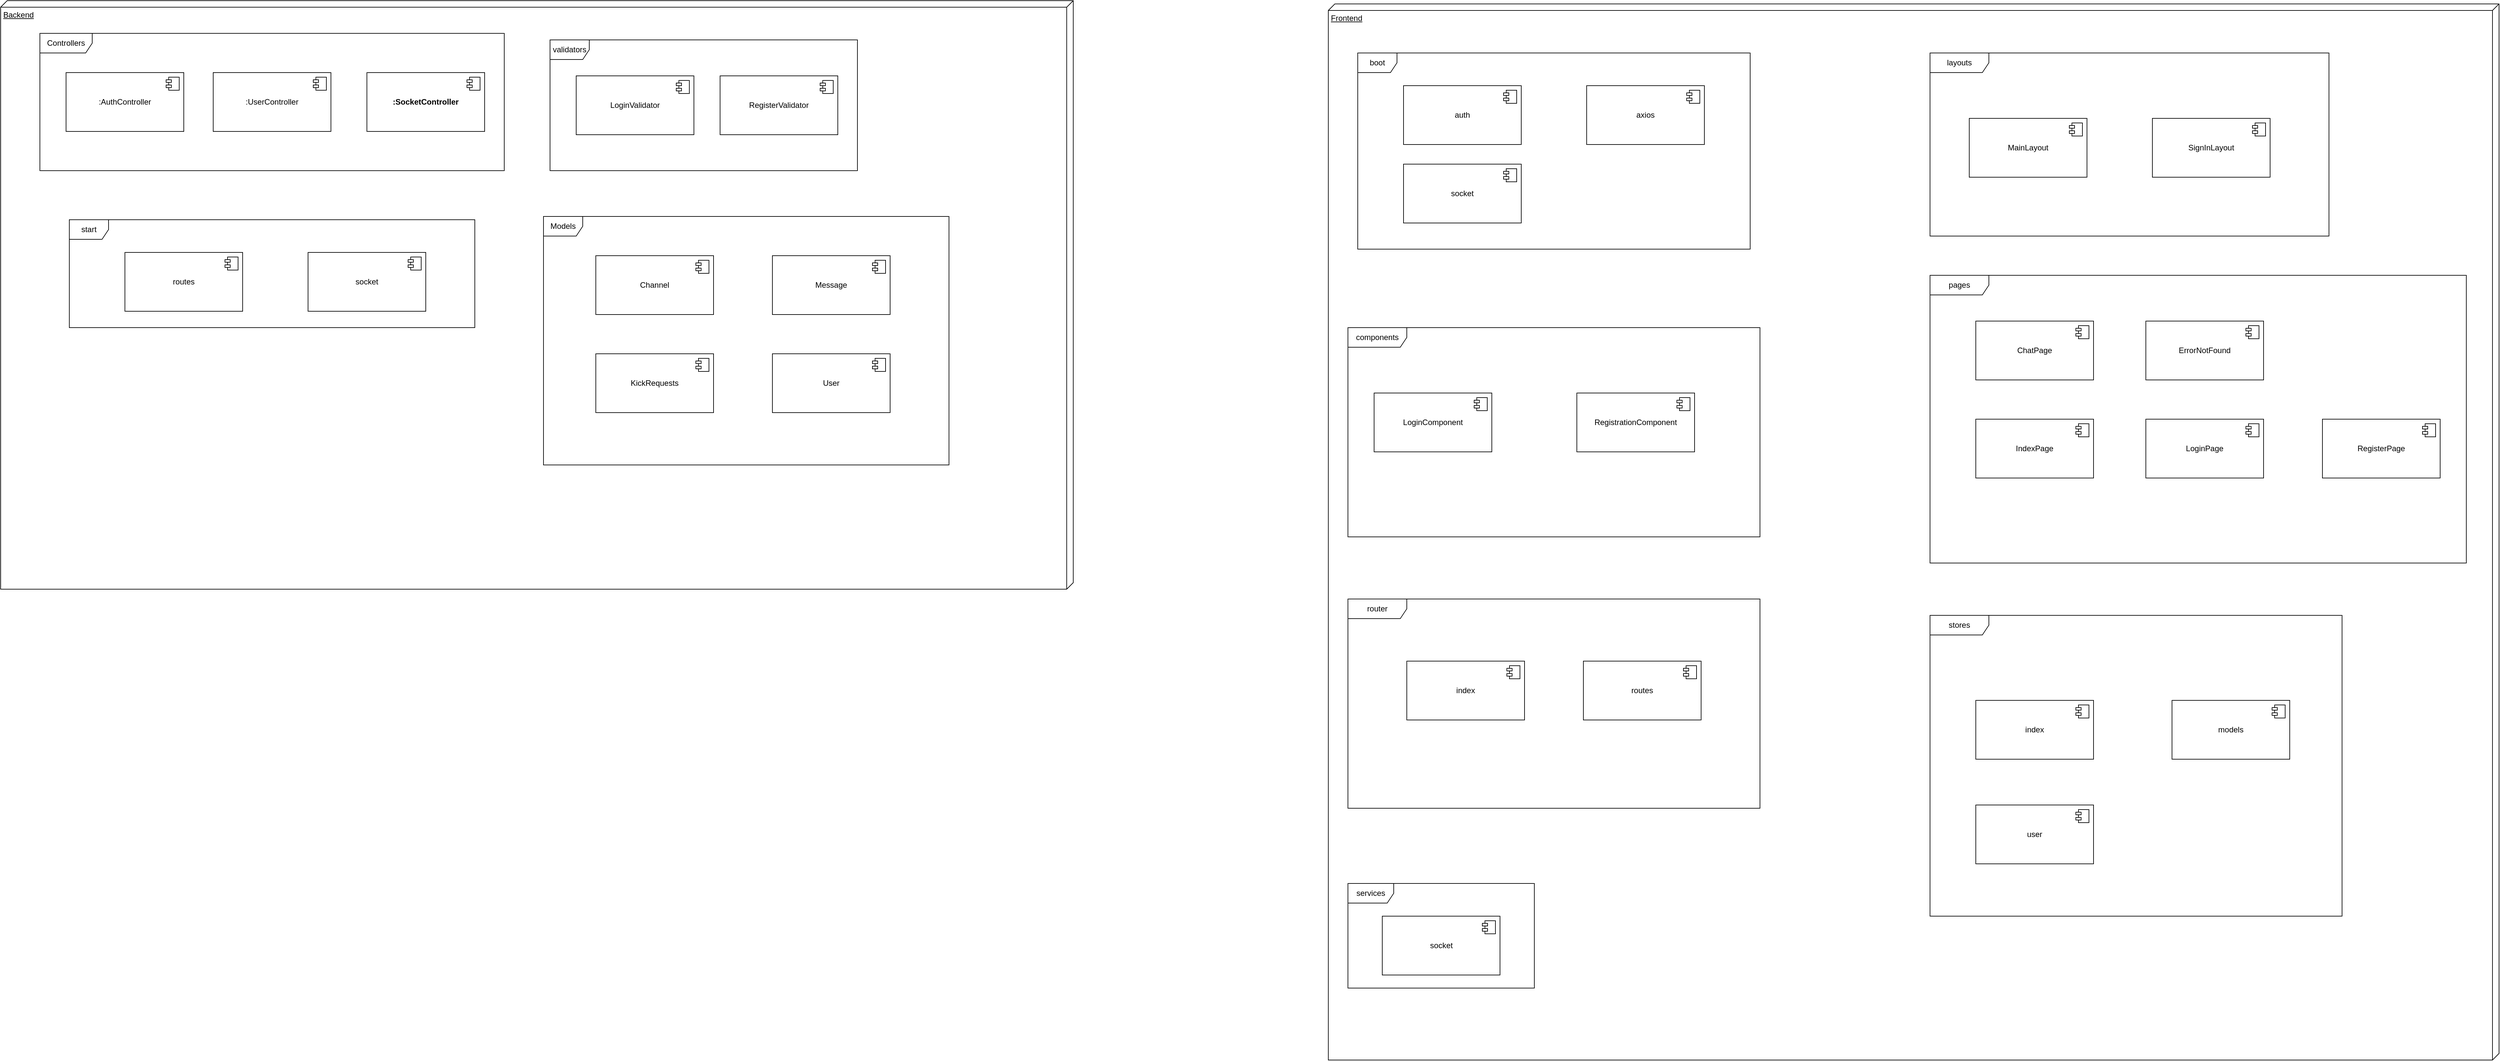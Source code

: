 <mxfile version="25.0.2">
  <diagram name="Page-1" id="5f0bae14-7c28-e335-631c-24af17079c00">
    <mxGraphModel dx="2787" dy="1040" grid="1" gridSize="10" guides="1" tooltips="1" connect="1" arrows="1" fold="1" page="1" pageScale="1" pageWidth="1100" pageHeight="850" background="none" math="0" shadow="0">
      <root>
        <mxCell id="0" />
        <mxCell id="1" parent="0" />
        <mxCell id="SMoRPLcalm1Vx6kDPG9F-9" value="Backend" style="verticalAlign=top;align=left;spacingTop=8;spacingLeft=2;spacingRight=12;shape=cube;size=10;direction=south;fontStyle=4;html=1;whiteSpace=wrap;movable=0;resizable=0;rotatable=0;deletable=0;editable=0;locked=1;connectable=0;" vertex="1" parent="1">
          <mxGeometry x="-350" y="40" width="1640" height="900" as="geometry" />
        </mxCell>
        <mxCell id="SMoRPLcalm1Vx6kDPG9F-46" value="Frontend" style="verticalAlign=top;align=left;spacingTop=8;spacingLeft=2;spacingRight=12;shape=cube;size=10;direction=south;fontStyle=4;html=1;whiteSpace=wrap;movable=0;resizable=0;rotatable=0;deletable=0;editable=0;locked=1;connectable=0;" vertex="1" parent="1">
          <mxGeometry x="1680" y="45" width="1790" height="1615" as="geometry" />
        </mxCell>
        <mxCell id="SMoRPLcalm1Vx6kDPG9F-68" value="" style="group" vertex="1" connectable="0" parent="1">
          <mxGeometry x="1725" y="120" width="600" height="300" as="geometry" />
        </mxCell>
        <mxCell id="SMoRPLcalm1Vx6kDPG9F-47" value="boot" style="shape=umlFrame;whiteSpace=wrap;html=1;pointerEvents=0;" vertex="1" parent="SMoRPLcalm1Vx6kDPG9F-68">
          <mxGeometry width="600" height="300" as="geometry" />
        </mxCell>
        <mxCell id="SMoRPLcalm1Vx6kDPG9F-48" value="auth" style="html=1;dropTarget=0;whiteSpace=wrap;" vertex="1" parent="SMoRPLcalm1Vx6kDPG9F-68">
          <mxGeometry x="70" y="50" width="180" height="90" as="geometry" />
        </mxCell>
        <mxCell id="SMoRPLcalm1Vx6kDPG9F-49" value="" style="shape=module;jettyWidth=8;jettyHeight=4;" vertex="1" parent="SMoRPLcalm1Vx6kDPG9F-48">
          <mxGeometry x="1" width="20" height="20" relative="1" as="geometry">
            <mxPoint x="-27" y="7" as="offset" />
          </mxGeometry>
        </mxCell>
        <mxCell id="SMoRPLcalm1Vx6kDPG9F-50" value="axios" style="html=1;dropTarget=0;whiteSpace=wrap;" vertex="1" parent="SMoRPLcalm1Vx6kDPG9F-68">
          <mxGeometry x="350" y="50" width="180" height="90" as="geometry" />
        </mxCell>
        <mxCell id="SMoRPLcalm1Vx6kDPG9F-51" value="" style="shape=module;jettyWidth=8;jettyHeight=4;" vertex="1" parent="SMoRPLcalm1Vx6kDPG9F-50">
          <mxGeometry x="1" width="20" height="20" relative="1" as="geometry">
            <mxPoint x="-27" y="7" as="offset" />
          </mxGeometry>
        </mxCell>
        <mxCell id="SMoRPLcalm1Vx6kDPG9F-52" value="socket" style="html=1;dropTarget=0;whiteSpace=wrap;" vertex="1" parent="SMoRPLcalm1Vx6kDPG9F-68">
          <mxGeometry x="70" y="170" width="180" height="90" as="geometry" />
        </mxCell>
        <mxCell id="SMoRPLcalm1Vx6kDPG9F-53" value="" style="shape=module;jettyWidth=8;jettyHeight=4;" vertex="1" parent="SMoRPLcalm1Vx6kDPG9F-52">
          <mxGeometry x="1" width="20" height="20" relative="1" as="geometry">
            <mxPoint x="-27" y="7" as="offset" />
          </mxGeometry>
        </mxCell>
        <mxCell id="SMoRPLcalm1Vx6kDPG9F-70" value="" style="group" vertex="1" connectable="0" parent="1">
          <mxGeometry x="-245" y="375" width="620" height="165" as="geometry" />
        </mxCell>
        <mxCell id="SMoRPLcalm1Vx6kDPG9F-20" value="start" style="shape=umlFrame;whiteSpace=wrap;html=1;pointerEvents=0;container=1;" vertex="1" parent="SMoRPLcalm1Vx6kDPG9F-70">
          <mxGeometry width="620" height="165" as="geometry" />
        </mxCell>
        <mxCell id="SMoRPLcalm1Vx6kDPG9F-74" value="" style="group" vertex="1" connectable="0" parent="1">
          <mxGeometry x="-290" y="90" width="710" height="210" as="geometry" />
        </mxCell>
        <mxCell id="SMoRPLcalm1Vx6kDPG9F-10" value=":AuthController" style="html=1;dropTarget=0;whiteSpace=wrap;" vertex="1" parent="SMoRPLcalm1Vx6kDPG9F-74">
          <mxGeometry x="40" y="60" width="180" height="90" as="geometry" />
        </mxCell>
        <mxCell id="SMoRPLcalm1Vx6kDPG9F-11" value="" style="shape=module;jettyWidth=8;jettyHeight=4;" vertex="1" parent="SMoRPLcalm1Vx6kDPG9F-10">
          <mxGeometry x="1" width="20" height="20" relative="1" as="geometry">
            <mxPoint x="-27" y="7" as="offset" />
          </mxGeometry>
        </mxCell>
        <mxCell id="SMoRPLcalm1Vx6kDPG9F-12" value=":UserController" style="html=1;dropTarget=0;whiteSpace=wrap;" vertex="1" parent="SMoRPLcalm1Vx6kDPG9F-74">
          <mxGeometry x="265" y="60" width="180" height="90" as="geometry" />
        </mxCell>
        <mxCell id="SMoRPLcalm1Vx6kDPG9F-13" value="" style="shape=module;jettyWidth=8;jettyHeight=4;" vertex="1" parent="SMoRPLcalm1Vx6kDPG9F-12">
          <mxGeometry x="1" width="20" height="20" relative="1" as="geometry">
            <mxPoint x="-27" y="7" as="offset" />
          </mxGeometry>
        </mxCell>
        <mxCell id="SMoRPLcalm1Vx6kDPG9F-16" value="&lt;b&gt;:SocketController&lt;/b&gt;" style="html=1;dropTarget=0;whiteSpace=wrap;" vertex="1" parent="SMoRPLcalm1Vx6kDPG9F-74">
          <mxGeometry x="500" y="60" width="180" height="90" as="geometry" />
        </mxCell>
        <mxCell id="SMoRPLcalm1Vx6kDPG9F-17" value="" style="shape=module;jettyWidth=8;jettyHeight=4;" vertex="1" parent="SMoRPLcalm1Vx6kDPG9F-16">
          <mxGeometry x="1" width="20" height="20" relative="1" as="geometry">
            <mxPoint x="-27" y="7" as="offset" />
          </mxGeometry>
        </mxCell>
        <mxCell id="SMoRPLcalm1Vx6kDPG9F-19" value="Controllers" style="shape=umlFrame;whiteSpace=wrap;html=1;pointerEvents=0;width=80;height=30;" vertex="1" parent="SMoRPLcalm1Vx6kDPG9F-74">
          <mxGeometry width="710" height="210" as="geometry" />
        </mxCell>
        <mxCell id="SMoRPLcalm1Vx6kDPG9F-75" value="" style="group" vertex="1" connectable="0" parent="1">
          <mxGeometry x="490" y="100" width="470" height="200" as="geometry" />
        </mxCell>
        <mxCell id="SMoRPLcalm1Vx6kDPG9F-32" value="validators" style="shape=umlFrame;whiteSpace=wrap;html=1;pointerEvents=0;width=60;height=30;" vertex="1" parent="SMoRPLcalm1Vx6kDPG9F-75">
          <mxGeometry width="470" height="200" as="geometry" />
        </mxCell>
        <mxCell id="SMoRPLcalm1Vx6kDPG9F-33" value="LoginValidator" style="html=1;dropTarget=0;whiteSpace=wrap;" vertex="1" parent="SMoRPLcalm1Vx6kDPG9F-75">
          <mxGeometry x="40" y="55" width="180" height="90" as="geometry" />
        </mxCell>
        <mxCell id="SMoRPLcalm1Vx6kDPG9F-34" value="" style="shape=module;jettyWidth=8;jettyHeight=4;" vertex="1" parent="SMoRPLcalm1Vx6kDPG9F-33">
          <mxGeometry x="1" width="20" height="20" relative="1" as="geometry">
            <mxPoint x="-27" y="7" as="offset" />
          </mxGeometry>
        </mxCell>
        <mxCell id="SMoRPLcalm1Vx6kDPG9F-35" value="RegisterValidator" style="html=1;dropTarget=0;whiteSpace=wrap;" vertex="1" parent="SMoRPLcalm1Vx6kDPG9F-75">
          <mxGeometry x="260" y="55" width="180" height="90" as="geometry" />
        </mxCell>
        <mxCell id="SMoRPLcalm1Vx6kDPG9F-36" value="" style="shape=module;jettyWidth=8;jettyHeight=4;" vertex="1" parent="SMoRPLcalm1Vx6kDPG9F-35">
          <mxGeometry x="1" width="20" height="20" relative="1" as="geometry">
            <mxPoint x="-27" y="7" as="offset" />
          </mxGeometry>
        </mxCell>
        <mxCell id="SMoRPLcalm1Vx6kDPG9F-76" value="" style="group" vertex="1" connectable="0" parent="1">
          <mxGeometry x="480" y="370" width="620" height="380" as="geometry" />
        </mxCell>
        <mxCell id="SMoRPLcalm1Vx6kDPG9F-37" value="Models" style="shape=umlFrame;whiteSpace=wrap;html=1;pointerEvents=0;" vertex="1" parent="SMoRPLcalm1Vx6kDPG9F-76">
          <mxGeometry width="620" height="380" as="geometry" />
        </mxCell>
        <mxCell id="SMoRPLcalm1Vx6kDPG9F-38" value="Channel" style="html=1;dropTarget=0;whiteSpace=wrap;" vertex="1" parent="SMoRPLcalm1Vx6kDPG9F-76">
          <mxGeometry x="80" y="60" width="180" height="90" as="geometry" />
        </mxCell>
        <mxCell id="SMoRPLcalm1Vx6kDPG9F-39" value="" style="shape=module;jettyWidth=8;jettyHeight=4;" vertex="1" parent="SMoRPLcalm1Vx6kDPG9F-38">
          <mxGeometry x="1" width="20" height="20" relative="1" as="geometry">
            <mxPoint x="-27" y="7" as="offset" />
          </mxGeometry>
        </mxCell>
        <mxCell id="SMoRPLcalm1Vx6kDPG9F-40" value="KickRequests&lt;span style=&quot;color: rgba(0, 0, 0, 0); font-family: monospace; font-size: 0px; text-align: start; text-wrap: nowrap;&quot;&gt;%3CmxGraphModel%3E%3Croot%3E%3CmxCell%20id%3D%220%22%2F%3E%3CmxCell%20id%3D%221%22%20parent%3D%220%22%2F%3E%3CmxCell%20id%3D%222%22%20value%3D%22Channel%22%20style%3D%22html%3D1%3BdropTarget%3D0%3BwhiteSpace%3Dwrap%3B%22%20vertex%3D%221%22%20parent%3D%221%22%3E%3CmxGeometry%20x%3D%22520%22%20y%3D%22460%22%20width%3D%22180%22%20height%3D%2290%22%20as%3D%22geometry%22%2F%3E%3C%2FmxCell%3E%3CmxCell%20id%3D%223%22%20value%3D%22%22%20style%3D%22shape%3Dmodule%3BjettyWidth%3D8%3BjettyHeight%3D4%3B%22%20vertex%3D%221%22%20parent%3D%222%22%3E%3CmxGeometry%20x%3D%221%22%20width%3D%2220%22%20height%3D%2220%22%20relative%3D%221%22%20as%3D%22geometry%22%3E%3CmxPoint%20x%3D%22-27%22%20y%3D%227%22%20as%3D%22offset%22%2F%3E%3C%2FmxGeometry%3E%3C%2FmxCell%3E%3C%2Froot%3E%3C%2FmxGraphModel%3E&lt;/span&gt;" style="html=1;dropTarget=0;whiteSpace=wrap;" vertex="1" parent="SMoRPLcalm1Vx6kDPG9F-76">
          <mxGeometry x="80" y="210" width="180" height="90" as="geometry" />
        </mxCell>
        <mxCell id="SMoRPLcalm1Vx6kDPG9F-41" value="" style="shape=module;jettyWidth=8;jettyHeight=4;" vertex="1" parent="SMoRPLcalm1Vx6kDPG9F-40">
          <mxGeometry x="1" width="20" height="20" relative="1" as="geometry">
            <mxPoint x="-27" y="7" as="offset" />
          </mxGeometry>
        </mxCell>
        <mxCell id="SMoRPLcalm1Vx6kDPG9F-42" value="Message" style="html=1;dropTarget=0;whiteSpace=wrap;" vertex="1" parent="SMoRPLcalm1Vx6kDPG9F-76">
          <mxGeometry x="350" y="60" width="180" height="90" as="geometry" />
        </mxCell>
        <mxCell id="SMoRPLcalm1Vx6kDPG9F-43" value="" style="shape=module;jettyWidth=8;jettyHeight=4;" vertex="1" parent="SMoRPLcalm1Vx6kDPG9F-42">
          <mxGeometry x="1" width="20" height="20" relative="1" as="geometry">
            <mxPoint x="-27" y="7" as="offset" />
          </mxGeometry>
        </mxCell>
        <mxCell id="SMoRPLcalm1Vx6kDPG9F-44" value="User" style="html=1;dropTarget=0;whiteSpace=wrap;" vertex="1" parent="SMoRPLcalm1Vx6kDPG9F-76">
          <mxGeometry x="350" y="210" width="180" height="90" as="geometry" />
        </mxCell>
        <mxCell id="SMoRPLcalm1Vx6kDPG9F-45" value="" style="shape=module;jettyWidth=8;jettyHeight=4;" vertex="1" parent="SMoRPLcalm1Vx6kDPG9F-44">
          <mxGeometry x="1" width="20" height="20" relative="1" as="geometry">
            <mxPoint x="-27" y="7" as="offset" />
          </mxGeometry>
        </mxCell>
        <mxCell id="SMoRPLcalm1Vx6kDPG9F-90" value="" style="group" vertex="1" connectable="0" parent="1">
          <mxGeometry x="2600" y="460" width="820" height="440" as="geometry" />
        </mxCell>
        <mxCell id="SMoRPLcalm1Vx6kDPG9F-79" value="pages" style="shape=umlFrame;whiteSpace=wrap;html=1;pointerEvents=0;width=90;height=30;" vertex="1" parent="SMoRPLcalm1Vx6kDPG9F-90">
          <mxGeometry width="820" height="440" as="geometry" />
        </mxCell>
        <mxCell id="SMoRPLcalm1Vx6kDPG9F-80" value="ChatPage" style="html=1;dropTarget=0;whiteSpace=wrap;" vertex="1" parent="SMoRPLcalm1Vx6kDPG9F-90">
          <mxGeometry x="70" y="70" width="180" height="90" as="geometry" />
        </mxCell>
        <mxCell id="SMoRPLcalm1Vx6kDPG9F-81" value="" style="shape=module;jettyWidth=8;jettyHeight=4;" vertex="1" parent="SMoRPLcalm1Vx6kDPG9F-80">
          <mxGeometry x="1" width="20" height="20" relative="1" as="geometry">
            <mxPoint x="-27" y="7" as="offset" />
          </mxGeometry>
        </mxCell>
        <mxCell id="SMoRPLcalm1Vx6kDPG9F-82" value="ErrorNotFound" style="html=1;dropTarget=0;whiteSpace=wrap;" vertex="1" parent="SMoRPLcalm1Vx6kDPG9F-90">
          <mxGeometry x="330" y="70" width="180" height="90" as="geometry" />
        </mxCell>
        <mxCell id="SMoRPLcalm1Vx6kDPG9F-83" value="" style="shape=module;jettyWidth=8;jettyHeight=4;" vertex="1" parent="SMoRPLcalm1Vx6kDPG9F-82">
          <mxGeometry x="1" width="20" height="20" relative="1" as="geometry">
            <mxPoint x="-27" y="7" as="offset" />
          </mxGeometry>
        </mxCell>
        <mxCell id="SMoRPLcalm1Vx6kDPG9F-84" value="IndexPage" style="html=1;dropTarget=0;whiteSpace=wrap;" vertex="1" parent="SMoRPLcalm1Vx6kDPG9F-90">
          <mxGeometry x="70" y="220" width="180" height="90" as="geometry" />
        </mxCell>
        <mxCell id="SMoRPLcalm1Vx6kDPG9F-85" value="" style="shape=module;jettyWidth=8;jettyHeight=4;" vertex="1" parent="SMoRPLcalm1Vx6kDPG9F-84">
          <mxGeometry x="1" width="20" height="20" relative="1" as="geometry">
            <mxPoint x="-27" y="7" as="offset" />
          </mxGeometry>
        </mxCell>
        <mxCell id="SMoRPLcalm1Vx6kDPG9F-86" value="LoginPage" style="html=1;dropTarget=0;whiteSpace=wrap;" vertex="1" parent="SMoRPLcalm1Vx6kDPG9F-90">
          <mxGeometry x="330" y="220" width="180" height="90" as="geometry" />
        </mxCell>
        <mxCell id="SMoRPLcalm1Vx6kDPG9F-87" value="" style="shape=module;jettyWidth=8;jettyHeight=4;" vertex="1" parent="SMoRPLcalm1Vx6kDPG9F-86">
          <mxGeometry x="1" width="20" height="20" relative="1" as="geometry">
            <mxPoint x="-27" y="7" as="offset" />
          </mxGeometry>
        </mxCell>
        <mxCell id="SMoRPLcalm1Vx6kDPG9F-88" value="RegisterPage" style="html=1;dropTarget=0;whiteSpace=wrap;" vertex="1" parent="SMoRPLcalm1Vx6kDPG9F-90">
          <mxGeometry x="600" y="220" width="180" height="90" as="geometry" />
        </mxCell>
        <mxCell id="SMoRPLcalm1Vx6kDPG9F-89" value="" style="shape=module;jettyWidth=8;jettyHeight=4;" vertex="1" parent="SMoRPLcalm1Vx6kDPG9F-88">
          <mxGeometry x="1" width="20" height="20" relative="1" as="geometry">
            <mxPoint x="-27" y="7" as="offset" />
          </mxGeometry>
        </mxCell>
        <mxCell id="SMoRPLcalm1Vx6kDPG9F-99" value="" style="group" vertex="1" connectable="0" parent="1">
          <mxGeometry x="1710" y="540" width="630" height="320" as="geometry" />
        </mxCell>
        <mxCell id="SMoRPLcalm1Vx6kDPG9F-69" value="" style="group" vertex="1" connectable="0" parent="SMoRPLcalm1Vx6kDPG9F-99">
          <mxGeometry width="630" height="320" as="geometry" />
        </mxCell>
        <mxCell id="SMoRPLcalm1Vx6kDPG9F-54" value="components" style="shape=umlFrame;whiteSpace=wrap;html=1;pointerEvents=0;width=90;height=30;" vertex="1" parent="SMoRPLcalm1Vx6kDPG9F-69">
          <mxGeometry width="630" height="320" as="geometry" />
        </mxCell>
        <mxCell id="SMoRPLcalm1Vx6kDPG9F-55" value="LoginComponent" style="html=1;dropTarget=0;whiteSpace=wrap;" vertex="1" parent="SMoRPLcalm1Vx6kDPG9F-69">
          <mxGeometry x="40" y="100" width="180" height="90" as="geometry" />
        </mxCell>
        <mxCell id="SMoRPLcalm1Vx6kDPG9F-56" value="" style="shape=module;jettyWidth=8;jettyHeight=4;" vertex="1" parent="SMoRPLcalm1Vx6kDPG9F-55">
          <mxGeometry x="1" width="20" height="20" relative="1" as="geometry">
            <mxPoint x="-27" y="7" as="offset" />
          </mxGeometry>
        </mxCell>
        <mxCell id="SMoRPLcalm1Vx6kDPG9F-59" value="RegistrationComponent" style="html=1;dropTarget=0;whiteSpace=wrap;" vertex="1" parent="SMoRPLcalm1Vx6kDPG9F-99">
          <mxGeometry x="350" y="100" width="180" height="90" as="geometry" />
        </mxCell>
        <mxCell id="SMoRPLcalm1Vx6kDPG9F-60" value="" style="shape=module;jettyWidth=8;jettyHeight=4;" vertex="1" parent="SMoRPLcalm1Vx6kDPG9F-59">
          <mxGeometry x="1" width="20" height="20" relative="1" as="geometry">
            <mxPoint x="-27" y="7" as="offset" />
          </mxGeometry>
        </mxCell>
        <mxCell id="SMoRPLcalm1Vx6kDPG9F-103" value="" style="group" vertex="1" connectable="0" parent="1">
          <mxGeometry x="1710" y="955" width="630" height="320" as="geometry" />
        </mxCell>
        <mxCell id="SMoRPLcalm1Vx6kDPG9F-95" value="" style="group" vertex="1" connectable="0" parent="SMoRPLcalm1Vx6kDPG9F-103">
          <mxGeometry width="630" height="320" as="geometry" />
        </mxCell>
        <mxCell id="SMoRPLcalm1Vx6kDPG9F-104" value="" style="group" vertex="1" connectable="0" parent="SMoRPLcalm1Vx6kDPG9F-95">
          <mxGeometry width="630" height="320" as="geometry" />
        </mxCell>
        <mxCell id="SMoRPLcalm1Vx6kDPG9F-96" value="router" style="shape=umlFrame;whiteSpace=wrap;html=1;pointerEvents=0;width=90;height=30;" vertex="1" parent="SMoRPLcalm1Vx6kDPG9F-104">
          <mxGeometry width="630" height="320" as="geometry" />
        </mxCell>
        <mxCell id="SMoRPLcalm1Vx6kDPG9F-97" value="index" style="html=1;dropTarget=0;whiteSpace=wrap;" vertex="1" parent="SMoRPLcalm1Vx6kDPG9F-104">
          <mxGeometry x="90" y="95" width="180" height="90" as="geometry" />
        </mxCell>
        <mxCell id="SMoRPLcalm1Vx6kDPG9F-98" value="" style="shape=module;jettyWidth=8;jettyHeight=4;" vertex="1" parent="SMoRPLcalm1Vx6kDPG9F-97">
          <mxGeometry x="1" width="20" height="20" relative="1" as="geometry">
            <mxPoint x="-27" y="7" as="offset" />
          </mxGeometry>
        </mxCell>
        <mxCell id="SMoRPLcalm1Vx6kDPG9F-100" value="routes" style="html=1;dropTarget=0;whiteSpace=wrap;" vertex="1" parent="SMoRPLcalm1Vx6kDPG9F-103">
          <mxGeometry x="360" y="95" width="180" height="90" as="geometry" />
        </mxCell>
        <mxCell id="SMoRPLcalm1Vx6kDPG9F-101" value="" style="shape=module;jettyWidth=8;jettyHeight=4;" vertex="1" parent="SMoRPLcalm1Vx6kDPG9F-100">
          <mxGeometry x="1" width="20" height="20" relative="1" as="geometry">
            <mxPoint x="-27" y="7" as="offset" />
          </mxGeometry>
        </mxCell>
        <mxCell id="SMoRPLcalm1Vx6kDPG9F-121" value="" style="group" vertex="1" connectable="0" parent="1">
          <mxGeometry x="1710" y="1390" width="285" height="160" as="geometry" />
        </mxCell>
        <mxCell id="SMoRPLcalm1Vx6kDPG9F-106" value="" style="group" vertex="1" connectable="0" parent="SMoRPLcalm1Vx6kDPG9F-121">
          <mxGeometry width="285" height="160" as="geometry" />
        </mxCell>
        <mxCell id="SMoRPLcalm1Vx6kDPG9F-107" value="" style="group" vertex="1" connectable="0" parent="SMoRPLcalm1Vx6kDPG9F-106">
          <mxGeometry width="285" height="160" as="geometry" />
        </mxCell>
        <mxCell id="SMoRPLcalm1Vx6kDPG9F-108" value="services" style="shape=umlFrame;whiteSpace=wrap;html=1;pointerEvents=0;width=70;height=30;" vertex="1" parent="SMoRPLcalm1Vx6kDPG9F-107">
          <mxGeometry width="285" height="160" as="geometry" />
        </mxCell>
        <mxCell id="SMoRPLcalm1Vx6kDPG9F-109" value="socket" style="html=1;dropTarget=0;whiteSpace=wrap;" vertex="1" parent="SMoRPLcalm1Vx6kDPG9F-121">
          <mxGeometry x="52.5" y="50" width="180" height="90" as="geometry" />
        </mxCell>
        <mxCell id="SMoRPLcalm1Vx6kDPG9F-110" value="" style="shape=module;jettyWidth=8;jettyHeight=4;" vertex="1" parent="SMoRPLcalm1Vx6kDPG9F-109">
          <mxGeometry x="1" width="20" height="20" relative="1" as="geometry">
            <mxPoint x="-27" y="7" as="offset" />
          </mxGeometry>
        </mxCell>
        <mxCell id="SMoRPLcalm1Vx6kDPG9F-124" value="" style="group" vertex="1" connectable="0" parent="1">
          <mxGeometry x="2600" y="120" width="610" height="280" as="geometry" />
        </mxCell>
        <mxCell id="SMoRPLcalm1Vx6kDPG9F-61" value="layouts" style="shape=umlFrame;whiteSpace=wrap;html=1;pointerEvents=0;width=90;height=30;" vertex="1" parent="SMoRPLcalm1Vx6kDPG9F-124">
          <mxGeometry width="610" height="280" as="geometry" />
        </mxCell>
        <mxCell id="SMoRPLcalm1Vx6kDPG9F-62" value="MainLayout" style="html=1;dropTarget=0;whiteSpace=wrap;" vertex="1" parent="SMoRPLcalm1Vx6kDPG9F-124">
          <mxGeometry x="60" y="100" width="180" height="90" as="geometry" />
        </mxCell>
        <mxCell id="SMoRPLcalm1Vx6kDPG9F-63" value="" style="shape=module;jettyWidth=8;jettyHeight=4;" vertex="1" parent="SMoRPLcalm1Vx6kDPG9F-62">
          <mxGeometry x="1" width="20" height="20" relative="1" as="geometry">
            <mxPoint x="-27" y="7" as="offset" />
          </mxGeometry>
        </mxCell>
        <mxCell id="SMoRPLcalm1Vx6kDPG9F-64" value="SignInLayout" style="html=1;dropTarget=0;whiteSpace=wrap;" vertex="1" parent="SMoRPLcalm1Vx6kDPG9F-124">
          <mxGeometry x="340" y="100" width="180" height="90" as="geometry" />
        </mxCell>
        <mxCell id="SMoRPLcalm1Vx6kDPG9F-65" value="" style="shape=module;jettyWidth=8;jettyHeight=4;" vertex="1" parent="SMoRPLcalm1Vx6kDPG9F-64">
          <mxGeometry x="1" width="20" height="20" relative="1" as="geometry">
            <mxPoint x="-27" y="7" as="offset" />
          </mxGeometry>
        </mxCell>
        <mxCell id="SMoRPLcalm1Vx6kDPG9F-125" value="" style="group" vertex="1" connectable="0" parent="1">
          <mxGeometry x="2600" y="980" width="630" height="460" as="geometry" />
        </mxCell>
        <mxCell id="SMoRPLcalm1Vx6kDPG9F-113" value="" style="group" vertex="1" connectable="0" parent="SMoRPLcalm1Vx6kDPG9F-125">
          <mxGeometry width="630" height="460" as="geometry" />
        </mxCell>
        <mxCell id="SMoRPLcalm1Vx6kDPG9F-114" value="" style="group" vertex="1" connectable="0" parent="SMoRPLcalm1Vx6kDPG9F-113">
          <mxGeometry width="630" height="460" as="geometry" />
        </mxCell>
        <mxCell id="SMoRPLcalm1Vx6kDPG9F-115" value="" style="group" vertex="1" connectable="0" parent="SMoRPLcalm1Vx6kDPG9F-114">
          <mxGeometry width="630" height="460" as="geometry" />
        </mxCell>
        <mxCell id="SMoRPLcalm1Vx6kDPG9F-116" value="stores" style="shape=umlFrame;whiteSpace=wrap;html=1;pointerEvents=0;width=90;height=30;" vertex="1" parent="SMoRPLcalm1Vx6kDPG9F-115">
          <mxGeometry width="630" height="460" as="geometry" />
        </mxCell>
        <mxCell id="SMoRPLcalm1Vx6kDPG9F-117" value="index" style="html=1;dropTarget=0;whiteSpace=wrap;" vertex="1" parent="SMoRPLcalm1Vx6kDPG9F-115">
          <mxGeometry x="70" y="130" width="180" height="90" as="geometry" />
        </mxCell>
        <mxCell id="SMoRPLcalm1Vx6kDPG9F-118" value="" style="shape=module;jettyWidth=8;jettyHeight=4;" vertex="1" parent="SMoRPLcalm1Vx6kDPG9F-117">
          <mxGeometry x="1" width="20" height="20" relative="1" as="geometry">
            <mxPoint x="-27" y="7" as="offset" />
          </mxGeometry>
        </mxCell>
        <mxCell id="SMoRPLcalm1Vx6kDPG9F-119" value="models" style="html=1;dropTarget=0;whiteSpace=wrap;" vertex="1" parent="SMoRPLcalm1Vx6kDPG9F-125">
          <mxGeometry x="370" y="130" width="180" height="90" as="geometry" />
        </mxCell>
        <mxCell id="SMoRPLcalm1Vx6kDPG9F-120" value="" style="shape=module;jettyWidth=8;jettyHeight=4;" vertex="1" parent="SMoRPLcalm1Vx6kDPG9F-119">
          <mxGeometry x="1" width="20" height="20" relative="1" as="geometry">
            <mxPoint x="-27" y="7" as="offset" />
          </mxGeometry>
        </mxCell>
        <mxCell id="SMoRPLcalm1Vx6kDPG9F-122" value="user" style="html=1;dropTarget=0;whiteSpace=wrap;" vertex="1" parent="SMoRPLcalm1Vx6kDPG9F-125">
          <mxGeometry x="70" y="290" width="180" height="90" as="geometry" />
        </mxCell>
        <mxCell id="SMoRPLcalm1Vx6kDPG9F-123" value="" style="shape=module;jettyWidth=8;jettyHeight=4;" vertex="1" parent="SMoRPLcalm1Vx6kDPG9F-122">
          <mxGeometry x="1" width="20" height="20" relative="1" as="geometry">
            <mxPoint x="-27" y="7" as="offset" />
          </mxGeometry>
        </mxCell>
        <mxCell id="SMoRPLcalm1Vx6kDPG9F-21" value="routes" style="html=1;dropTarget=0;whiteSpace=wrap;" vertex="1" parent="1">
          <mxGeometry x="-160" y="425" width="180" height="90" as="geometry" />
        </mxCell>
        <mxCell id="SMoRPLcalm1Vx6kDPG9F-22" value="" style="shape=module;jettyWidth=8;jettyHeight=4;" vertex="1" parent="SMoRPLcalm1Vx6kDPG9F-21">
          <mxGeometry x="1" width="20" height="20" relative="1" as="geometry">
            <mxPoint x="-27" y="7" as="offset" />
          </mxGeometry>
        </mxCell>
        <mxCell id="SMoRPLcalm1Vx6kDPG9F-23" value="socket" style="html=1;dropTarget=0;whiteSpace=wrap;" vertex="1" parent="1">
          <mxGeometry x="120" y="425" width="180" height="90" as="geometry" />
        </mxCell>
        <mxCell id="SMoRPLcalm1Vx6kDPG9F-24" value="" style="shape=module;jettyWidth=8;jettyHeight=4;" vertex="1" parent="SMoRPLcalm1Vx6kDPG9F-23">
          <mxGeometry x="1" width="20" height="20" relative="1" as="geometry">
            <mxPoint x="-27" y="7" as="offset" />
          </mxGeometry>
        </mxCell>
      </root>
    </mxGraphModel>
  </diagram>
</mxfile>
